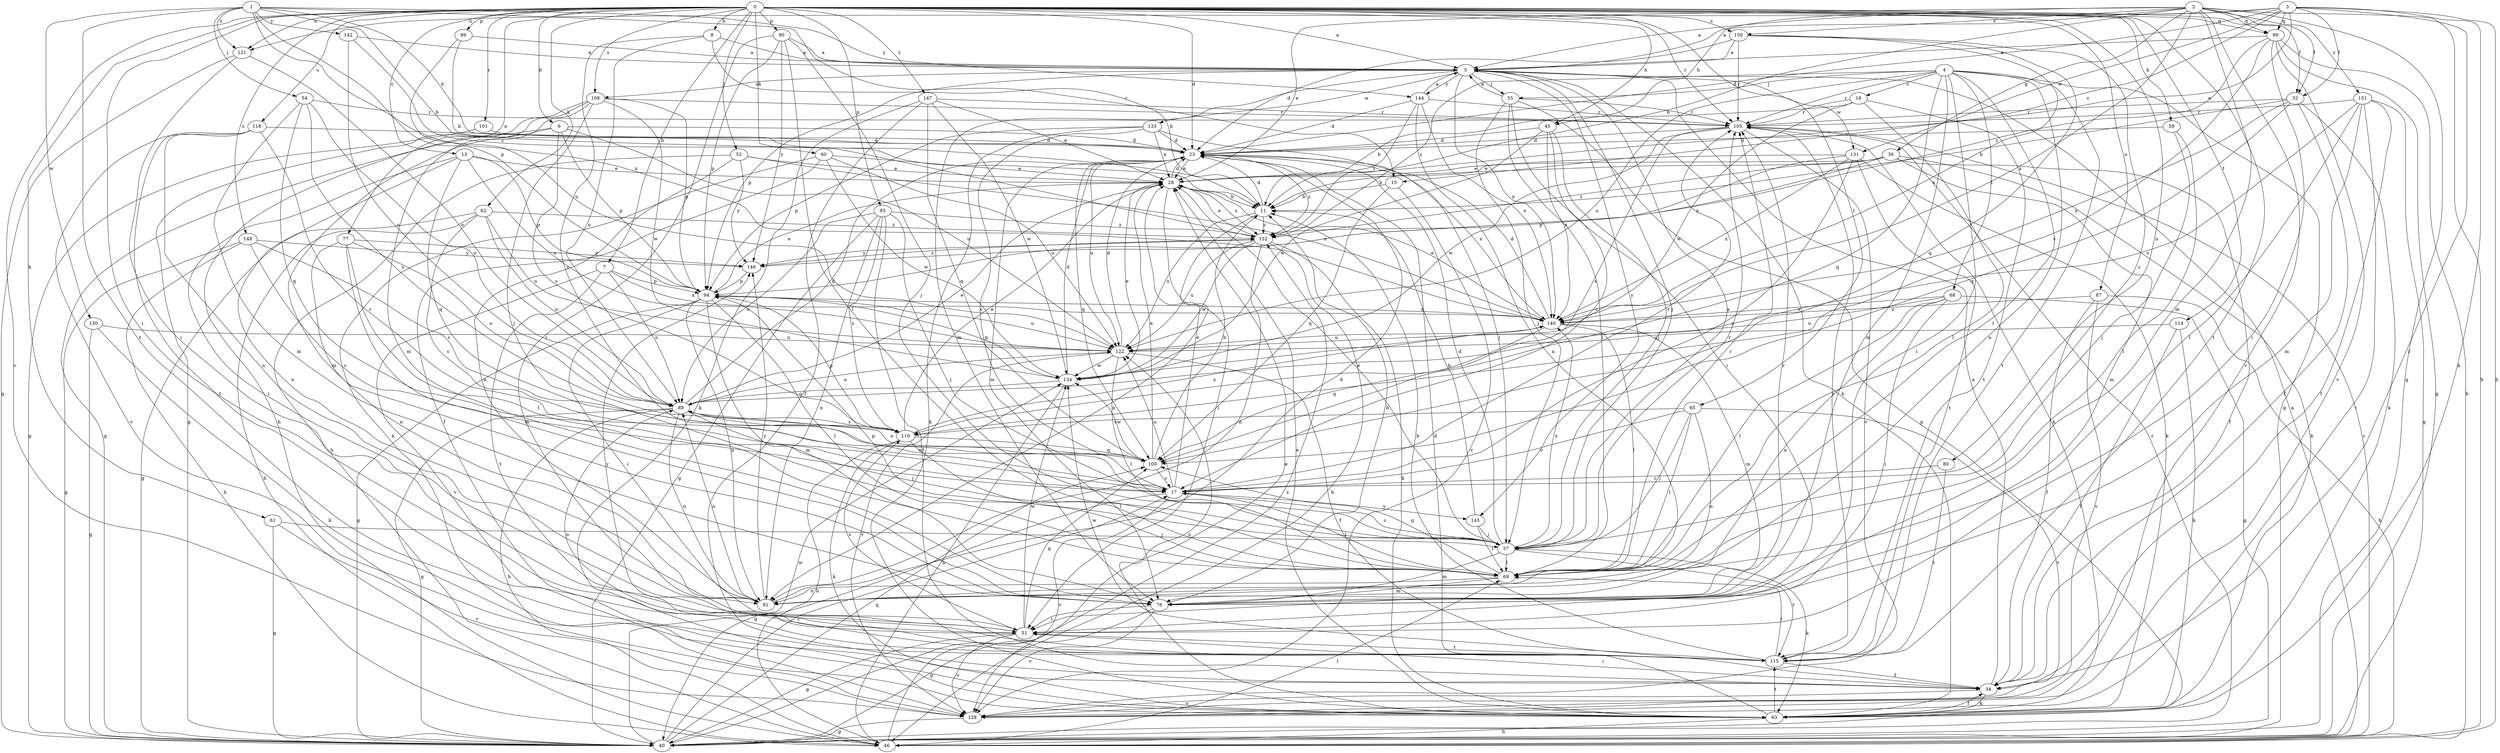 strict digraph  {
0;
1;
2;
3;
4;
5;
6;
7;
8;
11;
13;
15;
16;
17;
23;
28;
32;
34;
36;
40;
45;
46;
51;
52;
54;
55;
57;
59;
60;
61;
62;
63;
65;
68;
69;
76;
77;
80;
81;
87;
88;
89;
90;
93;
94;
99;
100;
101;
105;
108;
110;
114;
115;
118;
121;
122;
128;
130;
131;
133;
134;
140;
142;
144;
145;
146;
147;
148;
150;
151;
152;
0 -> 5  [label=a];
0 -> 6  [label=b];
0 -> 7  [label=b];
0 -> 8  [label=b];
0 -> 13  [label=c];
0 -> 23  [label=d];
0 -> 32  [label=f];
0 -> 45  [label=h];
0 -> 51  [label=i];
0 -> 52  [label=j];
0 -> 59  [label=k];
0 -> 60  [label=k];
0 -> 61  [label=k];
0 -> 62  [label=k];
0 -> 65  [label=l];
0 -> 77  [label=n];
0 -> 80  [label=n];
0 -> 87  [label=o];
0 -> 89  [label=p];
0 -> 90  [label=p];
0 -> 93  [label=p];
0 -> 99  [label=q];
0 -> 101  [label=r];
0 -> 105  [label=r];
0 -> 108  [label=s];
0 -> 114  [label=t];
0 -> 115  [label=t];
0 -> 118  [label=u];
0 -> 121  [label=u];
0 -> 128  [label=v];
0 -> 147  [label=z];
0 -> 148  [label=z];
0 -> 150  [label=z];
1 -> 11  [label=b];
1 -> 15  [label=c];
1 -> 23  [label=d];
1 -> 54  [label=j];
1 -> 94  [label=p];
1 -> 115  [label=t];
1 -> 121  [label=u];
1 -> 130  [label=w];
1 -> 140  [label=x];
1 -> 142  [label=y];
1 -> 144  [label=y];
2 -> 5  [label=a];
2 -> 11  [label=b];
2 -> 28  [label=e];
2 -> 32  [label=f];
2 -> 36  [label=g];
2 -> 40  [label=g];
2 -> 45  [label=h];
2 -> 46  [label=h];
2 -> 76  [label=m];
2 -> 99  [label=q];
2 -> 128  [label=v];
2 -> 140  [label=x];
2 -> 150  [label=z];
2 -> 151  [label=z];
3 -> 5  [label=a];
3 -> 15  [label=c];
3 -> 23  [label=d];
3 -> 28  [label=e];
3 -> 32  [label=f];
3 -> 34  [label=f];
3 -> 46  [label=h];
3 -> 63  [label=k];
3 -> 99  [label=q];
3 -> 121  [label=u];
3 -> 131  [label=w];
4 -> 16  [label=c];
4 -> 40  [label=g];
4 -> 51  [label=i];
4 -> 55  [label=j];
4 -> 68  [label=l];
4 -> 69  [label=l];
4 -> 76  [label=m];
4 -> 81  [label=n];
4 -> 100  [label=q];
4 -> 105  [label=r];
4 -> 115  [label=t];
4 -> 122  [label=u];
4 -> 152  [label=z];
5 -> 55  [label=j];
5 -> 57  [label=j];
5 -> 63  [label=k];
5 -> 76  [label=m];
5 -> 94  [label=p];
5 -> 108  [label=s];
5 -> 131  [label=w];
5 -> 133  [label=w];
5 -> 140  [label=x];
5 -> 144  [label=y];
5 -> 145  [label=y];
6 -> 23  [label=d];
6 -> 40  [label=g];
6 -> 76  [label=m];
6 -> 94  [label=p];
6 -> 110  [label=s];
6 -> 122  [label=u];
7 -> 88  [label=o];
7 -> 94  [label=p];
7 -> 115  [label=t];
7 -> 128  [label=v];
7 -> 140  [label=x];
8 -> 5  [label=a];
8 -> 11  [label=b];
8 -> 17  [label=c];
8 -> 88  [label=o];
11 -> 23  [label=d];
11 -> 81  [label=n];
11 -> 122  [label=u];
11 -> 152  [label=z];
13 -> 28  [label=e];
13 -> 51  [label=i];
13 -> 81  [label=n];
13 -> 94  [label=p];
13 -> 100  [label=q];
13 -> 122  [label=u];
15 -> 11  [label=b];
15 -> 100  [label=q];
15 -> 128  [label=v];
16 -> 11  [label=b];
16 -> 69  [label=l];
16 -> 105  [label=r];
16 -> 115  [label=t];
16 -> 134  [label=w];
17 -> 28  [label=e];
17 -> 40  [label=g];
17 -> 69  [label=l];
17 -> 88  [label=o];
17 -> 105  [label=r];
17 -> 122  [label=u];
17 -> 128  [label=v];
17 -> 145  [label=y];
23 -> 28  [label=e];
23 -> 76  [label=m];
23 -> 100  [label=q];
23 -> 122  [label=u];
23 -> 140  [label=x];
23 -> 152  [label=z];
28 -> 11  [label=b];
28 -> 23  [label=d];
28 -> 51  [label=i];
28 -> 152  [label=z];
32 -> 11  [label=b];
32 -> 34  [label=f];
32 -> 63  [label=k];
32 -> 100  [label=q];
32 -> 105  [label=r];
32 -> 140  [label=x];
34 -> 5  [label=a];
34 -> 51  [label=i];
34 -> 63  [label=k];
34 -> 128  [label=v];
36 -> 11  [label=b];
36 -> 28  [label=e];
36 -> 34  [label=f];
36 -> 63  [label=k];
36 -> 76  [label=m];
36 -> 146  [label=y];
36 -> 152  [label=z];
40 -> 17  [label=c];
40 -> 100  [label=q];
40 -> 105  [label=r];
40 -> 134  [label=w];
40 -> 152  [label=z];
45 -> 17  [label=c];
45 -> 23  [label=d];
45 -> 57  [label=j];
45 -> 134  [label=w];
45 -> 140  [label=x];
46 -> 5  [label=a];
46 -> 28  [label=e];
46 -> 69  [label=l];
46 -> 105  [label=r];
51 -> 40  [label=g];
51 -> 100  [label=q];
51 -> 110  [label=s];
51 -> 115  [label=t];
51 -> 128  [label=v];
51 -> 134  [label=w];
52 -> 28  [label=e];
52 -> 46  [label=h];
52 -> 81  [label=n];
52 -> 140  [label=x];
52 -> 146  [label=y];
54 -> 76  [label=m];
54 -> 88  [label=o];
54 -> 100  [label=q];
54 -> 105  [label=r];
54 -> 110  [label=s];
55 -> 5  [label=a];
55 -> 40  [label=g];
55 -> 51  [label=i];
55 -> 57  [label=j];
55 -> 69  [label=l];
55 -> 105  [label=r];
57 -> 5  [label=a];
57 -> 17  [label=c];
57 -> 23  [label=d];
57 -> 28  [label=e];
57 -> 63  [label=k];
57 -> 69  [label=l];
57 -> 76  [label=m];
57 -> 105  [label=r];
57 -> 115  [label=t];
57 -> 140  [label=x];
59 -> 23  [label=d];
59 -> 57  [label=j];
59 -> 69  [label=l];
60 -> 28  [label=e];
60 -> 34  [label=f];
60 -> 63  [label=k];
60 -> 122  [label=u];
60 -> 134  [label=w];
61 -> 40  [label=g];
61 -> 57  [label=j];
61 -> 128  [label=v];
62 -> 17  [label=c];
62 -> 40  [label=g];
62 -> 46  [label=h];
62 -> 88  [label=o];
62 -> 122  [label=u];
62 -> 152  [label=z];
63 -> 23  [label=d];
63 -> 28  [label=e];
63 -> 34  [label=f];
63 -> 46  [label=h];
63 -> 115  [label=t];
63 -> 122  [label=u];
65 -> 17  [label=c];
65 -> 57  [label=j];
65 -> 69  [label=l];
65 -> 81  [label=n];
65 -> 110  [label=s];
65 -> 128  [label=v];
68 -> 40  [label=g];
68 -> 51  [label=i];
68 -> 69  [label=l];
68 -> 81  [label=n];
68 -> 122  [label=u];
68 -> 140  [label=x];
69 -> 76  [label=m];
69 -> 81  [label=n];
69 -> 94  [label=p];
69 -> 100  [label=q];
69 -> 105  [label=r];
76 -> 11  [label=b];
76 -> 40  [label=g];
76 -> 51  [label=i];
76 -> 105  [label=r];
76 -> 128  [label=v];
77 -> 69  [label=l];
77 -> 76  [label=m];
77 -> 81  [label=n];
77 -> 88  [label=o];
77 -> 146  [label=y];
80 -> 17  [label=c];
80 -> 115  [label=t];
81 -> 23  [label=d];
81 -> 88  [label=o];
81 -> 146  [label=y];
87 -> 34  [label=f];
87 -> 46  [label=h];
87 -> 128  [label=v];
87 -> 140  [label=x];
88 -> 23  [label=d];
88 -> 28  [label=e];
88 -> 40  [label=g];
88 -> 46  [label=h];
88 -> 57  [label=j];
88 -> 81  [label=n];
88 -> 110  [label=s];
88 -> 122  [label=u];
89 -> 5  [label=a];
89 -> 11  [label=b];
89 -> 122  [label=u];
90 -> 5  [label=a];
90 -> 51  [label=i];
90 -> 57  [label=j];
90 -> 69  [label=l];
90 -> 94  [label=p];
90 -> 146  [label=y];
93 -> 34  [label=f];
93 -> 40  [label=g];
93 -> 57  [label=j];
93 -> 81  [label=n];
93 -> 88  [label=o];
93 -> 110  [label=s];
93 -> 152  [label=z];
94 -> 28  [label=e];
94 -> 40  [label=g];
94 -> 51  [label=i];
94 -> 69  [label=l];
94 -> 76  [label=m];
94 -> 81  [label=n];
94 -> 122  [label=u];
94 -> 140  [label=x];
99 -> 5  [label=a];
99 -> 40  [label=g];
99 -> 46  [label=h];
99 -> 51  [label=i];
99 -> 110  [label=s];
99 -> 128  [label=v];
99 -> 152  [label=z];
100 -> 11  [label=b];
100 -> 17  [label=c];
100 -> 28  [label=e];
100 -> 88  [label=o];
100 -> 134  [label=w];
101 -> 23  [label=d];
101 -> 40  [label=g];
105 -> 23  [label=d];
105 -> 63  [label=k];
105 -> 110  [label=s];
105 -> 128  [label=v];
105 -> 134  [label=w];
108 -> 40  [label=g];
108 -> 46  [label=h];
108 -> 57  [label=j];
108 -> 76  [label=m];
108 -> 94  [label=p];
108 -> 105  [label=r];
108 -> 134  [label=w];
110 -> 28  [label=e];
110 -> 46  [label=h];
110 -> 63  [label=k];
110 -> 69  [label=l];
110 -> 94  [label=p];
110 -> 100  [label=q];
110 -> 140  [label=x];
114 -> 34  [label=f];
114 -> 63  [label=k];
114 -> 122  [label=u];
115 -> 11  [label=b];
115 -> 34  [label=f];
115 -> 69  [label=l];
115 -> 88  [label=o];
115 -> 105  [label=r];
115 -> 134  [label=w];
115 -> 146  [label=y];
118 -> 17  [label=c];
118 -> 23  [label=d];
118 -> 81  [label=n];
118 -> 115  [label=t];
118 -> 128  [label=v];
121 -> 40  [label=g];
121 -> 51  [label=i];
121 -> 88  [label=o];
122 -> 23  [label=d];
122 -> 34  [label=f];
122 -> 69  [label=l];
122 -> 128  [label=v];
122 -> 134  [label=w];
128 -> 40  [label=g];
130 -> 40  [label=g];
130 -> 63  [label=k];
130 -> 122  [label=u];
131 -> 17  [label=c];
131 -> 28  [label=e];
131 -> 63  [label=k];
131 -> 94  [label=p];
131 -> 115  [label=t];
131 -> 140  [label=x];
133 -> 17  [label=c];
133 -> 23  [label=d];
133 -> 28  [label=e];
133 -> 57  [label=j];
133 -> 63  [label=k];
133 -> 94  [label=p];
134 -> 23  [label=d];
134 -> 28  [label=e];
134 -> 46  [label=h];
134 -> 88  [label=o];
134 -> 94  [label=p];
140 -> 23  [label=d];
140 -> 28  [label=e];
140 -> 69  [label=l];
140 -> 76  [label=m];
140 -> 100  [label=q];
140 -> 122  [label=u];
142 -> 5  [label=a];
142 -> 88  [label=o];
142 -> 152  [label=z];
144 -> 5  [label=a];
144 -> 23  [label=d];
144 -> 81  [label=n];
144 -> 105  [label=r];
144 -> 140  [label=x];
144 -> 152  [label=z];
145 -> 11  [label=b];
145 -> 57  [label=j];
145 -> 69  [label=l];
146 -> 94  [label=p];
146 -> 152  [label=z];
147 -> 28  [label=e];
147 -> 34  [label=f];
147 -> 63  [label=k];
147 -> 100  [label=q];
147 -> 105  [label=r];
147 -> 134  [label=w];
148 -> 17  [label=c];
148 -> 40  [label=g];
148 -> 46  [label=h];
148 -> 110  [label=s];
148 -> 146  [label=y];
150 -> 5  [label=a];
150 -> 17  [label=c];
150 -> 23  [label=d];
150 -> 100  [label=q];
150 -> 105  [label=r];
150 -> 140  [label=x];
151 -> 34  [label=f];
151 -> 40  [label=g];
151 -> 69  [label=l];
151 -> 76  [label=m];
151 -> 88  [label=o];
151 -> 105  [label=r];
151 -> 128  [label=v];
152 -> 28  [label=e];
152 -> 46  [label=h];
152 -> 63  [label=k];
152 -> 81  [label=n];
152 -> 122  [label=u];
152 -> 134  [label=w];
152 -> 146  [label=y];
}
